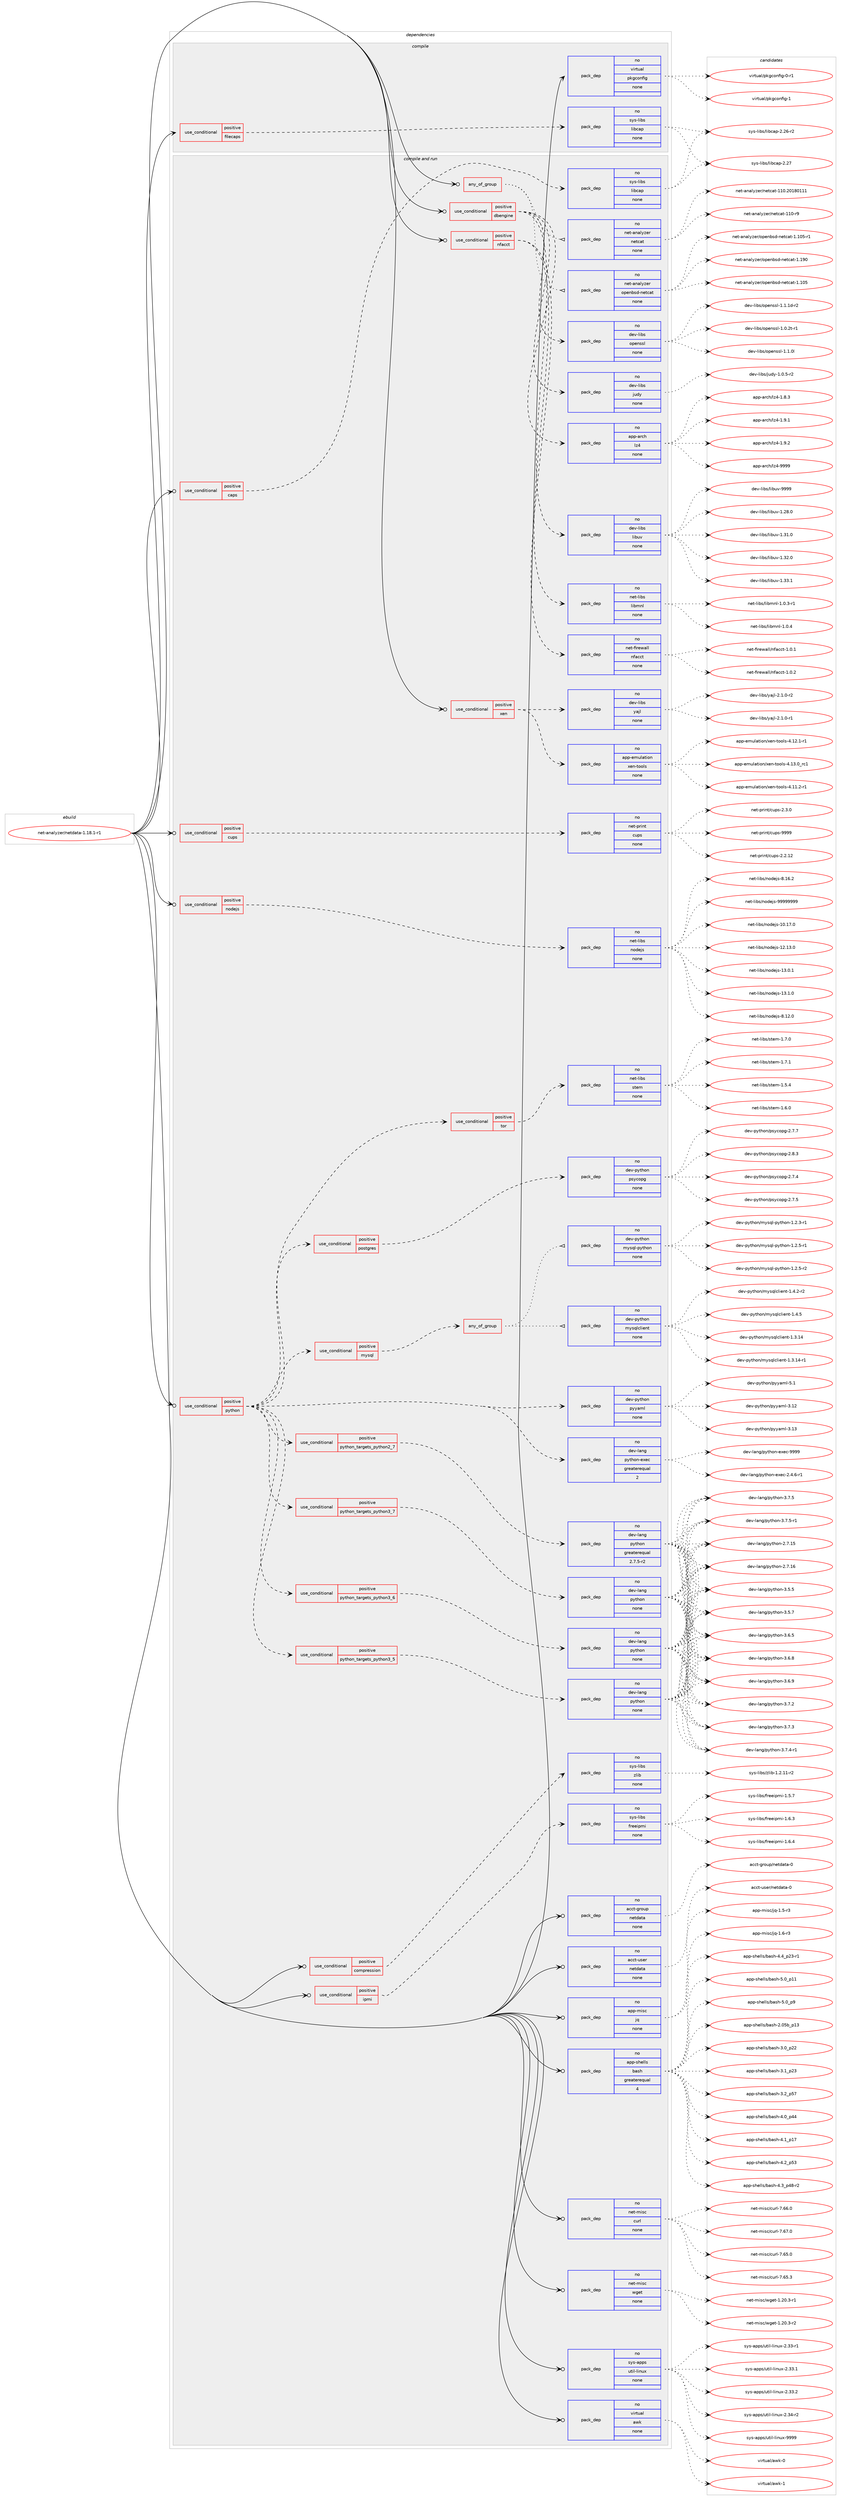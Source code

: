 digraph prolog {

# *************
# Graph options
# *************

newrank=true;
concentrate=true;
compound=true;
graph [rankdir=LR,fontname=Helvetica,fontsize=10,ranksep=1.5];#, ranksep=2.5, nodesep=0.2];
edge  [arrowhead=vee];
node  [fontname=Helvetica,fontsize=10];

# **********
# The ebuild
# **********

subgraph cluster_leftcol {
color=gray;
rank=same;
label=<<i>ebuild</i>>;
id [label="net-analyzer/netdata-1.18.1-r1", color=red, width=4, href="../net-analyzer/netdata-1.18.1-r1.svg"];
}

# ****************
# The dependencies
# ****************

subgraph cluster_midcol {
color=gray;
label=<<i>dependencies</i>>;
subgraph cluster_compile {
fillcolor="#eeeeee";
style=filled;
label=<<i>compile</i>>;
subgraph cond198210 {
dependency814635 [label=<<TABLE BORDER="0" CELLBORDER="1" CELLSPACING="0" CELLPADDING="4"><TR><TD ROWSPAN="3" CELLPADDING="10">use_conditional</TD></TR><TR><TD>positive</TD></TR><TR><TD>filecaps</TD></TR></TABLE>>, shape=none, color=red];
subgraph pack602205 {
dependency814636 [label=<<TABLE BORDER="0" CELLBORDER="1" CELLSPACING="0" CELLPADDING="4" WIDTH="220"><TR><TD ROWSPAN="6" CELLPADDING="30">pack_dep</TD></TR><TR><TD WIDTH="110">no</TD></TR><TR><TD>sys-libs</TD></TR><TR><TD>libcap</TD></TR><TR><TD>none</TD></TR><TR><TD></TD></TR></TABLE>>, shape=none, color=blue];
}
dependency814635:e -> dependency814636:w [weight=20,style="dashed",arrowhead="vee"];
}
id:e -> dependency814635:w [weight=20,style="solid",arrowhead="vee"];
subgraph pack602206 {
dependency814637 [label=<<TABLE BORDER="0" CELLBORDER="1" CELLSPACING="0" CELLPADDING="4" WIDTH="220"><TR><TD ROWSPAN="6" CELLPADDING="30">pack_dep</TD></TR><TR><TD WIDTH="110">no</TD></TR><TR><TD>virtual</TD></TR><TR><TD>pkgconfig</TD></TR><TR><TD>none</TD></TR><TR><TD></TD></TR></TABLE>>, shape=none, color=blue];
}
id:e -> dependency814637:w [weight=20,style="solid",arrowhead="vee"];
}
subgraph cluster_compileandrun {
fillcolor="#eeeeee";
style=filled;
label=<<i>compile and run</i>>;
subgraph any13770 {
dependency814638 [label=<<TABLE BORDER="0" CELLBORDER="1" CELLSPACING="0" CELLPADDING="4"><TR><TD CELLPADDING="10">any_of_group</TD></TR></TABLE>>, shape=none, color=red];subgraph pack602207 {
dependency814639 [label=<<TABLE BORDER="0" CELLBORDER="1" CELLSPACING="0" CELLPADDING="4" WIDTH="220"><TR><TD ROWSPAN="6" CELLPADDING="30">pack_dep</TD></TR><TR><TD WIDTH="110">no</TD></TR><TR><TD>net-analyzer</TD></TR><TR><TD>openbsd-netcat</TD></TR><TR><TD>none</TD></TR><TR><TD></TD></TR></TABLE>>, shape=none, color=blue];
}
dependency814638:e -> dependency814639:w [weight=20,style="dotted",arrowhead="oinv"];
subgraph pack602208 {
dependency814640 [label=<<TABLE BORDER="0" CELLBORDER="1" CELLSPACING="0" CELLPADDING="4" WIDTH="220"><TR><TD ROWSPAN="6" CELLPADDING="30">pack_dep</TD></TR><TR><TD WIDTH="110">no</TD></TR><TR><TD>net-analyzer</TD></TR><TR><TD>netcat</TD></TR><TR><TD>none</TD></TR><TR><TD></TD></TR></TABLE>>, shape=none, color=blue];
}
dependency814638:e -> dependency814640:w [weight=20,style="dotted",arrowhead="oinv"];
}
id:e -> dependency814638:w [weight=20,style="solid",arrowhead="odotvee"];
subgraph cond198211 {
dependency814641 [label=<<TABLE BORDER="0" CELLBORDER="1" CELLSPACING="0" CELLPADDING="4"><TR><TD ROWSPAN="3" CELLPADDING="10">use_conditional</TD></TR><TR><TD>positive</TD></TR><TR><TD>caps</TD></TR></TABLE>>, shape=none, color=red];
subgraph pack602209 {
dependency814642 [label=<<TABLE BORDER="0" CELLBORDER="1" CELLSPACING="0" CELLPADDING="4" WIDTH="220"><TR><TD ROWSPAN="6" CELLPADDING="30">pack_dep</TD></TR><TR><TD WIDTH="110">no</TD></TR><TR><TD>sys-libs</TD></TR><TR><TD>libcap</TD></TR><TR><TD>none</TD></TR><TR><TD></TD></TR></TABLE>>, shape=none, color=blue];
}
dependency814641:e -> dependency814642:w [weight=20,style="dashed",arrowhead="vee"];
}
id:e -> dependency814641:w [weight=20,style="solid",arrowhead="odotvee"];
subgraph cond198212 {
dependency814643 [label=<<TABLE BORDER="0" CELLBORDER="1" CELLSPACING="0" CELLPADDING="4"><TR><TD ROWSPAN="3" CELLPADDING="10">use_conditional</TD></TR><TR><TD>positive</TD></TR><TR><TD>compression</TD></TR></TABLE>>, shape=none, color=red];
subgraph pack602210 {
dependency814644 [label=<<TABLE BORDER="0" CELLBORDER="1" CELLSPACING="0" CELLPADDING="4" WIDTH="220"><TR><TD ROWSPAN="6" CELLPADDING="30">pack_dep</TD></TR><TR><TD WIDTH="110">no</TD></TR><TR><TD>sys-libs</TD></TR><TR><TD>zlib</TD></TR><TR><TD>none</TD></TR><TR><TD></TD></TR></TABLE>>, shape=none, color=blue];
}
dependency814643:e -> dependency814644:w [weight=20,style="dashed",arrowhead="vee"];
}
id:e -> dependency814643:w [weight=20,style="solid",arrowhead="odotvee"];
subgraph cond198213 {
dependency814645 [label=<<TABLE BORDER="0" CELLBORDER="1" CELLSPACING="0" CELLPADDING="4"><TR><TD ROWSPAN="3" CELLPADDING="10">use_conditional</TD></TR><TR><TD>positive</TD></TR><TR><TD>cups</TD></TR></TABLE>>, shape=none, color=red];
subgraph pack602211 {
dependency814646 [label=<<TABLE BORDER="0" CELLBORDER="1" CELLSPACING="0" CELLPADDING="4" WIDTH="220"><TR><TD ROWSPAN="6" CELLPADDING="30">pack_dep</TD></TR><TR><TD WIDTH="110">no</TD></TR><TR><TD>net-print</TD></TR><TR><TD>cups</TD></TR><TR><TD>none</TD></TR><TR><TD></TD></TR></TABLE>>, shape=none, color=blue];
}
dependency814645:e -> dependency814646:w [weight=20,style="dashed",arrowhead="vee"];
}
id:e -> dependency814645:w [weight=20,style="solid",arrowhead="odotvee"];
subgraph cond198214 {
dependency814647 [label=<<TABLE BORDER="0" CELLBORDER="1" CELLSPACING="0" CELLPADDING="4"><TR><TD ROWSPAN="3" CELLPADDING="10">use_conditional</TD></TR><TR><TD>positive</TD></TR><TR><TD>dbengine</TD></TR></TABLE>>, shape=none, color=red];
subgraph pack602212 {
dependency814648 [label=<<TABLE BORDER="0" CELLBORDER="1" CELLSPACING="0" CELLPADDING="4" WIDTH="220"><TR><TD ROWSPAN="6" CELLPADDING="30">pack_dep</TD></TR><TR><TD WIDTH="110">no</TD></TR><TR><TD>dev-libs</TD></TR><TR><TD>libuv</TD></TR><TR><TD>none</TD></TR><TR><TD></TD></TR></TABLE>>, shape=none, color=blue];
}
dependency814647:e -> dependency814648:w [weight=20,style="dashed",arrowhead="vee"];
subgraph pack602213 {
dependency814649 [label=<<TABLE BORDER="0" CELLBORDER="1" CELLSPACING="0" CELLPADDING="4" WIDTH="220"><TR><TD ROWSPAN="6" CELLPADDING="30">pack_dep</TD></TR><TR><TD WIDTH="110">no</TD></TR><TR><TD>app-arch</TD></TR><TR><TD>lz4</TD></TR><TR><TD>none</TD></TR><TR><TD></TD></TR></TABLE>>, shape=none, color=blue];
}
dependency814647:e -> dependency814649:w [weight=20,style="dashed",arrowhead="vee"];
subgraph pack602214 {
dependency814650 [label=<<TABLE BORDER="0" CELLBORDER="1" CELLSPACING="0" CELLPADDING="4" WIDTH="220"><TR><TD ROWSPAN="6" CELLPADDING="30">pack_dep</TD></TR><TR><TD WIDTH="110">no</TD></TR><TR><TD>dev-libs</TD></TR><TR><TD>judy</TD></TR><TR><TD>none</TD></TR><TR><TD></TD></TR></TABLE>>, shape=none, color=blue];
}
dependency814647:e -> dependency814650:w [weight=20,style="dashed",arrowhead="vee"];
subgraph pack602215 {
dependency814651 [label=<<TABLE BORDER="0" CELLBORDER="1" CELLSPACING="0" CELLPADDING="4" WIDTH="220"><TR><TD ROWSPAN="6" CELLPADDING="30">pack_dep</TD></TR><TR><TD WIDTH="110">no</TD></TR><TR><TD>dev-libs</TD></TR><TR><TD>openssl</TD></TR><TR><TD>none</TD></TR><TR><TD></TD></TR></TABLE>>, shape=none, color=blue];
}
dependency814647:e -> dependency814651:w [weight=20,style="dashed",arrowhead="vee"];
}
id:e -> dependency814647:w [weight=20,style="solid",arrowhead="odotvee"];
subgraph cond198215 {
dependency814652 [label=<<TABLE BORDER="0" CELLBORDER="1" CELLSPACING="0" CELLPADDING="4"><TR><TD ROWSPAN="3" CELLPADDING="10">use_conditional</TD></TR><TR><TD>positive</TD></TR><TR><TD>ipmi</TD></TR></TABLE>>, shape=none, color=red];
subgraph pack602216 {
dependency814653 [label=<<TABLE BORDER="0" CELLBORDER="1" CELLSPACING="0" CELLPADDING="4" WIDTH="220"><TR><TD ROWSPAN="6" CELLPADDING="30">pack_dep</TD></TR><TR><TD WIDTH="110">no</TD></TR><TR><TD>sys-libs</TD></TR><TR><TD>freeipmi</TD></TR><TR><TD>none</TD></TR><TR><TD></TD></TR></TABLE>>, shape=none, color=blue];
}
dependency814652:e -> dependency814653:w [weight=20,style="dashed",arrowhead="vee"];
}
id:e -> dependency814652:w [weight=20,style="solid",arrowhead="odotvee"];
subgraph cond198216 {
dependency814654 [label=<<TABLE BORDER="0" CELLBORDER="1" CELLSPACING="0" CELLPADDING="4"><TR><TD ROWSPAN="3" CELLPADDING="10">use_conditional</TD></TR><TR><TD>positive</TD></TR><TR><TD>nfacct</TD></TR></TABLE>>, shape=none, color=red];
subgraph pack602217 {
dependency814655 [label=<<TABLE BORDER="0" CELLBORDER="1" CELLSPACING="0" CELLPADDING="4" WIDTH="220"><TR><TD ROWSPAN="6" CELLPADDING="30">pack_dep</TD></TR><TR><TD WIDTH="110">no</TD></TR><TR><TD>net-firewall</TD></TR><TR><TD>nfacct</TD></TR><TR><TD>none</TD></TR><TR><TD></TD></TR></TABLE>>, shape=none, color=blue];
}
dependency814654:e -> dependency814655:w [weight=20,style="dashed",arrowhead="vee"];
subgraph pack602218 {
dependency814656 [label=<<TABLE BORDER="0" CELLBORDER="1" CELLSPACING="0" CELLPADDING="4" WIDTH="220"><TR><TD ROWSPAN="6" CELLPADDING="30">pack_dep</TD></TR><TR><TD WIDTH="110">no</TD></TR><TR><TD>net-libs</TD></TR><TR><TD>libmnl</TD></TR><TR><TD>none</TD></TR><TR><TD></TD></TR></TABLE>>, shape=none, color=blue];
}
dependency814654:e -> dependency814656:w [weight=20,style="dashed",arrowhead="vee"];
}
id:e -> dependency814654:w [weight=20,style="solid",arrowhead="odotvee"];
subgraph cond198217 {
dependency814657 [label=<<TABLE BORDER="0" CELLBORDER="1" CELLSPACING="0" CELLPADDING="4"><TR><TD ROWSPAN="3" CELLPADDING="10">use_conditional</TD></TR><TR><TD>positive</TD></TR><TR><TD>nodejs</TD></TR></TABLE>>, shape=none, color=red];
subgraph pack602219 {
dependency814658 [label=<<TABLE BORDER="0" CELLBORDER="1" CELLSPACING="0" CELLPADDING="4" WIDTH="220"><TR><TD ROWSPAN="6" CELLPADDING="30">pack_dep</TD></TR><TR><TD WIDTH="110">no</TD></TR><TR><TD>net-libs</TD></TR><TR><TD>nodejs</TD></TR><TR><TD>none</TD></TR><TR><TD></TD></TR></TABLE>>, shape=none, color=blue];
}
dependency814657:e -> dependency814658:w [weight=20,style="dashed",arrowhead="vee"];
}
id:e -> dependency814657:w [weight=20,style="solid",arrowhead="odotvee"];
subgraph cond198218 {
dependency814659 [label=<<TABLE BORDER="0" CELLBORDER="1" CELLSPACING="0" CELLPADDING="4"><TR><TD ROWSPAN="3" CELLPADDING="10">use_conditional</TD></TR><TR><TD>positive</TD></TR><TR><TD>python</TD></TR></TABLE>>, shape=none, color=red];
subgraph cond198219 {
dependency814660 [label=<<TABLE BORDER="0" CELLBORDER="1" CELLSPACING="0" CELLPADDING="4"><TR><TD ROWSPAN="3" CELLPADDING="10">use_conditional</TD></TR><TR><TD>positive</TD></TR><TR><TD>python_targets_python2_7</TD></TR></TABLE>>, shape=none, color=red];
subgraph pack602220 {
dependency814661 [label=<<TABLE BORDER="0" CELLBORDER="1" CELLSPACING="0" CELLPADDING="4" WIDTH="220"><TR><TD ROWSPAN="6" CELLPADDING="30">pack_dep</TD></TR><TR><TD WIDTH="110">no</TD></TR><TR><TD>dev-lang</TD></TR><TR><TD>python</TD></TR><TR><TD>greaterequal</TD></TR><TR><TD>2.7.5-r2</TD></TR></TABLE>>, shape=none, color=blue];
}
dependency814660:e -> dependency814661:w [weight=20,style="dashed",arrowhead="vee"];
}
dependency814659:e -> dependency814660:w [weight=20,style="dashed",arrowhead="vee"];
subgraph cond198220 {
dependency814662 [label=<<TABLE BORDER="0" CELLBORDER="1" CELLSPACING="0" CELLPADDING="4"><TR><TD ROWSPAN="3" CELLPADDING="10">use_conditional</TD></TR><TR><TD>positive</TD></TR><TR><TD>python_targets_python3_5</TD></TR></TABLE>>, shape=none, color=red];
subgraph pack602221 {
dependency814663 [label=<<TABLE BORDER="0" CELLBORDER="1" CELLSPACING="0" CELLPADDING="4" WIDTH="220"><TR><TD ROWSPAN="6" CELLPADDING="30">pack_dep</TD></TR><TR><TD WIDTH="110">no</TD></TR><TR><TD>dev-lang</TD></TR><TR><TD>python</TD></TR><TR><TD>none</TD></TR><TR><TD></TD></TR></TABLE>>, shape=none, color=blue];
}
dependency814662:e -> dependency814663:w [weight=20,style="dashed",arrowhead="vee"];
}
dependency814659:e -> dependency814662:w [weight=20,style="dashed",arrowhead="vee"];
subgraph cond198221 {
dependency814664 [label=<<TABLE BORDER="0" CELLBORDER="1" CELLSPACING="0" CELLPADDING="4"><TR><TD ROWSPAN="3" CELLPADDING="10">use_conditional</TD></TR><TR><TD>positive</TD></TR><TR><TD>python_targets_python3_6</TD></TR></TABLE>>, shape=none, color=red];
subgraph pack602222 {
dependency814665 [label=<<TABLE BORDER="0" CELLBORDER="1" CELLSPACING="0" CELLPADDING="4" WIDTH="220"><TR><TD ROWSPAN="6" CELLPADDING="30">pack_dep</TD></TR><TR><TD WIDTH="110">no</TD></TR><TR><TD>dev-lang</TD></TR><TR><TD>python</TD></TR><TR><TD>none</TD></TR><TR><TD></TD></TR></TABLE>>, shape=none, color=blue];
}
dependency814664:e -> dependency814665:w [weight=20,style="dashed",arrowhead="vee"];
}
dependency814659:e -> dependency814664:w [weight=20,style="dashed",arrowhead="vee"];
subgraph cond198222 {
dependency814666 [label=<<TABLE BORDER="0" CELLBORDER="1" CELLSPACING="0" CELLPADDING="4"><TR><TD ROWSPAN="3" CELLPADDING="10">use_conditional</TD></TR><TR><TD>positive</TD></TR><TR><TD>python_targets_python3_7</TD></TR></TABLE>>, shape=none, color=red];
subgraph pack602223 {
dependency814667 [label=<<TABLE BORDER="0" CELLBORDER="1" CELLSPACING="0" CELLPADDING="4" WIDTH="220"><TR><TD ROWSPAN="6" CELLPADDING="30">pack_dep</TD></TR><TR><TD WIDTH="110">no</TD></TR><TR><TD>dev-lang</TD></TR><TR><TD>python</TD></TR><TR><TD>none</TD></TR><TR><TD></TD></TR></TABLE>>, shape=none, color=blue];
}
dependency814666:e -> dependency814667:w [weight=20,style="dashed",arrowhead="vee"];
}
dependency814659:e -> dependency814666:w [weight=20,style="dashed",arrowhead="vee"];
subgraph pack602224 {
dependency814668 [label=<<TABLE BORDER="0" CELLBORDER="1" CELLSPACING="0" CELLPADDING="4" WIDTH="220"><TR><TD ROWSPAN="6" CELLPADDING="30">pack_dep</TD></TR><TR><TD WIDTH="110">no</TD></TR><TR><TD>dev-lang</TD></TR><TR><TD>python-exec</TD></TR><TR><TD>greaterequal</TD></TR><TR><TD>2</TD></TR></TABLE>>, shape=none, color=blue];
}
dependency814659:e -> dependency814668:w [weight=20,style="dashed",arrowhead="vee"];
subgraph pack602225 {
dependency814669 [label=<<TABLE BORDER="0" CELLBORDER="1" CELLSPACING="0" CELLPADDING="4" WIDTH="220"><TR><TD ROWSPAN="6" CELLPADDING="30">pack_dep</TD></TR><TR><TD WIDTH="110">no</TD></TR><TR><TD>dev-python</TD></TR><TR><TD>pyyaml</TD></TR><TR><TD>none</TD></TR><TR><TD></TD></TR></TABLE>>, shape=none, color=blue];
}
dependency814659:e -> dependency814669:w [weight=20,style="dashed",arrowhead="vee"];
subgraph cond198223 {
dependency814670 [label=<<TABLE BORDER="0" CELLBORDER="1" CELLSPACING="0" CELLPADDING="4"><TR><TD ROWSPAN="3" CELLPADDING="10">use_conditional</TD></TR><TR><TD>positive</TD></TR><TR><TD>mysql</TD></TR></TABLE>>, shape=none, color=red];
subgraph any13771 {
dependency814671 [label=<<TABLE BORDER="0" CELLBORDER="1" CELLSPACING="0" CELLPADDING="4"><TR><TD CELLPADDING="10">any_of_group</TD></TR></TABLE>>, shape=none, color=red];subgraph pack602226 {
dependency814672 [label=<<TABLE BORDER="0" CELLBORDER="1" CELLSPACING="0" CELLPADDING="4" WIDTH="220"><TR><TD ROWSPAN="6" CELLPADDING="30">pack_dep</TD></TR><TR><TD WIDTH="110">no</TD></TR><TR><TD>dev-python</TD></TR><TR><TD>mysqlclient</TD></TR><TR><TD>none</TD></TR><TR><TD></TD></TR></TABLE>>, shape=none, color=blue];
}
dependency814671:e -> dependency814672:w [weight=20,style="dotted",arrowhead="oinv"];
subgraph pack602227 {
dependency814673 [label=<<TABLE BORDER="0" CELLBORDER="1" CELLSPACING="0" CELLPADDING="4" WIDTH="220"><TR><TD ROWSPAN="6" CELLPADDING="30">pack_dep</TD></TR><TR><TD WIDTH="110">no</TD></TR><TR><TD>dev-python</TD></TR><TR><TD>mysql-python</TD></TR><TR><TD>none</TD></TR><TR><TD></TD></TR></TABLE>>, shape=none, color=blue];
}
dependency814671:e -> dependency814673:w [weight=20,style="dotted",arrowhead="oinv"];
}
dependency814670:e -> dependency814671:w [weight=20,style="dashed",arrowhead="vee"];
}
dependency814659:e -> dependency814670:w [weight=20,style="dashed",arrowhead="vee"];
subgraph cond198224 {
dependency814674 [label=<<TABLE BORDER="0" CELLBORDER="1" CELLSPACING="0" CELLPADDING="4"><TR><TD ROWSPAN="3" CELLPADDING="10">use_conditional</TD></TR><TR><TD>positive</TD></TR><TR><TD>postgres</TD></TR></TABLE>>, shape=none, color=red];
subgraph pack602228 {
dependency814675 [label=<<TABLE BORDER="0" CELLBORDER="1" CELLSPACING="0" CELLPADDING="4" WIDTH="220"><TR><TD ROWSPAN="6" CELLPADDING="30">pack_dep</TD></TR><TR><TD WIDTH="110">no</TD></TR><TR><TD>dev-python</TD></TR><TR><TD>psycopg</TD></TR><TR><TD>none</TD></TR><TR><TD></TD></TR></TABLE>>, shape=none, color=blue];
}
dependency814674:e -> dependency814675:w [weight=20,style="dashed",arrowhead="vee"];
}
dependency814659:e -> dependency814674:w [weight=20,style="dashed",arrowhead="vee"];
subgraph cond198225 {
dependency814676 [label=<<TABLE BORDER="0" CELLBORDER="1" CELLSPACING="0" CELLPADDING="4"><TR><TD ROWSPAN="3" CELLPADDING="10">use_conditional</TD></TR><TR><TD>positive</TD></TR><TR><TD>tor</TD></TR></TABLE>>, shape=none, color=red];
subgraph pack602229 {
dependency814677 [label=<<TABLE BORDER="0" CELLBORDER="1" CELLSPACING="0" CELLPADDING="4" WIDTH="220"><TR><TD ROWSPAN="6" CELLPADDING="30">pack_dep</TD></TR><TR><TD WIDTH="110">no</TD></TR><TR><TD>net-libs</TD></TR><TR><TD>stem</TD></TR><TR><TD>none</TD></TR><TR><TD></TD></TR></TABLE>>, shape=none, color=blue];
}
dependency814676:e -> dependency814677:w [weight=20,style="dashed",arrowhead="vee"];
}
dependency814659:e -> dependency814676:w [weight=20,style="dashed",arrowhead="vee"];
}
id:e -> dependency814659:w [weight=20,style="solid",arrowhead="odotvee"];
subgraph cond198226 {
dependency814678 [label=<<TABLE BORDER="0" CELLBORDER="1" CELLSPACING="0" CELLPADDING="4"><TR><TD ROWSPAN="3" CELLPADDING="10">use_conditional</TD></TR><TR><TD>positive</TD></TR><TR><TD>xen</TD></TR></TABLE>>, shape=none, color=red];
subgraph pack602230 {
dependency814679 [label=<<TABLE BORDER="0" CELLBORDER="1" CELLSPACING="0" CELLPADDING="4" WIDTH="220"><TR><TD ROWSPAN="6" CELLPADDING="30">pack_dep</TD></TR><TR><TD WIDTH="110">no</TD></TR><TR><TD>app-emulation</TD></TR><TR><TD>xen-tools</TD></TR><TR><TD>none</TD></TR><TR><TD></TD></TR></TABLE>>, shape=none, color=blue];
}
dependency814678:e -> dependency814679:w [weight=20,style="dashed",arrowhead="vee"];
subgraph pack602231 {
dependency814680 [label=<<TABLE BORDER="0" CELLBORDER="1" CELLSPACING="0" CELLPADDING="4" WIDTH="220"><TR><TD ROWSPAN="6" CELLPADDING="30">pack_dep</TD></TR><TR><TD WIDTH="110">no</TD></TR><TR><TD>dev-libs</TD></TR><TR><TD>yajl</TD></TR><TR><TD>none</TD></TR><TR><TD></TD></TR></TABLE>>, shape=none, color=blue];
}
dependency814678:e -> dependency814680:w [weight=20,style="dashed",arrowhead="vee"];
}
id:e -> dependency814678:w [weight=20,style="solid",arrowhead="odotvee"];
subgraph pack602232 {
dependency814681 [label=<<TABLE BORDER="0" CELLBORDER="1" CELLSPACING="0" CELLPADDING="4" WIDTH="220"><TR><TD ROWSPAN="6" CELLPADDING="30">pack_dep</TD></TR><TR><TD WIDTH="110">no</TD></TR><TR><TD>acct-group</TD></TR><TR><TD>netdata</TD></TR><TR><TD>none</TD></TR><TR><TD></TD></TR></TABLE>>, shape=none, color=blue];
}
id:e -> dependency814681:w [weight=20,style="solid",arrowhead="odotvee"];
subgraph pack602233 {
dependency814682 [label=<<TABLE BORDER="0" CELLBORDER="1" CELLSPACING="0" CELLPADDING="4" WIDTH="220"><TR><TD ROWSPAN="6" CELLPADDING="30">pack_dep</TD></TR><TR><TD WIDTH="110">no</TD></TR><TR><TD>acct-user</TD></TR><TR><TD>netdata</TD></TR><TR><TD>none</TD></TR><TR><TD></TD></TR></TABLE>>, shape=none, color=blue];
}
id:e -> dependency814682:w [weight=20,style="solid",arrowhead="odotvee"];
subgraph pack602234 {
dependency814683 [label=<<TABLE BORDER="0" CELLBORDER="1" CELLSPACING="0" CELLPADDING="4" WIDTH="220"><TR><TD ROWSPAN="6" CELLPADDING="30">pack_dep</TD></TR><TR><TD WIDTH="110">no</TD></TR><TR><TD>app-misc</TD></TR><TR><TD>jq</TD></TR><TR><TD>none</TD></TR><TR><TD></TD></TR></TABLE>>, shape=none, color=blue];
}
id:e -> dependency814683:w [weight=20,style="solid",arrowhead="odotvee"];
subgraph pack602235 {
dependency814684 [label=<<TABLE BORDER="0" CELLBORDER="1" CELLSPACING="0" CELLPADDING="4" WIDTH="220"><TR><TD ROWSPAN="6" CELLPADDING="30">pack_dep</TD></TR><TR><TD WIDTH="110">no</TD></TR><TR><TD>app-shells</TD></TR><TR><TD>bash</TD></TR><TR><TD>greaterequal</TD></TR><TR><TD>4</TD></TR></TABLE>>, shape=none, color=blue];
}
id:e -> dependency814684:w [weight=20,style="solid",arrowhead="odotvee"];
subgraph pack602236 {
dependency814685 [label=<<TABLE BORDER="0" CELLBORDER="1" CELLSPACING="0" CELLPADDING="4" WIDTH="220"><TR><TD ROWSPAN="6" CELLPADDING="30">pack_dep</TD></TR><TR><TD WIDTH="110">no</TD></TR><TR><TD>net-misc</TD></TR><TR><TD>curl</TD></TR><TR><TD>none</TD></TR><TR><TD></TD></TR></TABLE>>, shape=none, color=blue];
}
id:e -> dependency814685:w [weight=20,style="solid",arrowhead="odotvee"];
subgraph pack602237 {
dependency814686 [label=<<TABLE BORDER="0" CELLBORDER="1" CELLSPACING="0" CELLPADDING="4" WIDTH="220"><TR><TD ROWSPAN="6" CELLPADDING="30">pack_dep</TD></TR><TR><TD WIDTH="110">no</TD></TR><TR><TD>net-misc</TD></TR><TR><TD>wget</TD></TR><TR><TD>none</TD></TR><TR><TD></TD></TR></TABLE>>, shape=none, color=blue];
}
id:e -> dependency814686:w [weight=20,style="solid",arrowhead="odotvee"];
subgraph pack602238 {
dependency814687 [label=<<TABLE BORDER="0" CELLBORDER="1" CELLSPACING="0" CELLPADDING="4" WIDTH="220"><TR><TD ROWSPAN="6" CELLPADDING="30">pack_dep</TD></TR><TR><TD WIDTH="110">no</TD></TR><TR><TD>sys-apps</TD></TR><TR><TD>util-linux</TD></TR><TR><TD>none</TD></TR><TR><TD></TD></TR></TABLE>>, shape=none, color=blue];
}
id:e -> dependency814687:w [weight=20,style="solid",arrowhead="odotvee"];
subgraph pack602239 {
dependency814688 [label=<<TABLE BORDER="0" CELLBORDER="1" CELLSPACING="0" CELLPADDING="4" WIDTH="220"><TR><TD ROWSPAN="6" CELLPADDING="30">pack_dep</TD></TR><TR><TD WIDTH="110">no</TD></TR><TR><TD>virtual</TD></TR><TR><TD>awk</TD></TR><TR><TD>none</TD></TR><TR><TD></TD></TR></TABLE>>, shape=none, color=blue];
}
id:e -> dependency814688:w [weight=20,style="solid",arrowhead="odotvee"];
}
subgraph cluster_run {
fillcolor="#eeeeee";
style=filled;
label=<<i>run</i>>;
}
}

# **************
# The candidates
# **************

subgraph cluster_choices {
rank=same;
color=gray;
label=<<i>candidates</i>>;

subgraph choice602205 {
color=black;
nodesep=1;
choice11512111545108105981154710810598999711245504650544511450 [label="sys-libs/libcap-2.26-r2", color=red, width=4,href="../sys-libs/libcap-2.26-r2.svg"];
choice1151211154510810598115471081059899971124550465055 [label="sys-libs/libcap-2.27", color=red, width=4,href="../sys-libs/libcap-2.27.svg"];
dependency814636:e -> choice11512111545108105981154710810598999711245504650544511450:w [style=dotted,weight="100"];
dependency814636:e -> choice1151211154510810598115471081059899971124550465055:w [style=dotted,weight="100"];
}
subgraph choice602206 {
color=black;
nodesep=1;
choice11810511411611797108471121071039911111010210510345484511449 [label="virtual/pkgconfig-0-r1", color=red, width=4,href="../virtual/pkgconfig-0-r1.svg"];
choice1181051141161179710847112107103991111101021051034549 [label="virtual/pkgconfig-1", color=red, width=4,href="../virtual/pkgconfig-1.svg"];
dependency814637:e -> choice11810511411611797108471121071039911111010210510345484511449:w [style=dotted,weight="100"];
dependency814637:e -> choice1181051141161179710847112107103991111101021051034549:w [style=dotted,weight="100"];
}
subgraph choice602207 {
color=black;
nodesep=1;
choice1101011164597110971081211221011144711111210111098115100451101011169997116454946494853 [label="net-analyzer/openbsd-netcat-1.105", color=red, width=4,href="../net-analyzer/openbsd-netcat-1.105.svg"];
choice11010111645971109710812112210111447111112101110981151004511010111699971164549464948534511449 [label="net-analyzer/openbsd-netcat-1.105-r1", color=red, width=4,href="../net-analyzer/openbsd-netcat-1.105-r1.svg"];
choice1101011164597110971081211221011144711111210111098115100451101011169997116454946495748 [label="net-analyzer/openbsd-netcat-1.190", color=red, width=4,href="../net-analyzer/openbsd-netcat-1.190.svg"];
dependency814639:e -> choice1101011164597110971081211221011144711111210111098115100451101011169997116454946494853:w [style=dotted,weight="100"];
dependency814639:e -> choice11010111645971109710812112210111447111112101110981151004511010111699971164549464948534511449:w [style=dotted,weight="100"];
dependency814639:e -> choice1101011164597110971081211221011144711111210111098115100451101011169997116454946495748:w [style=dotted,weight="100"];
}
subgraph choice602208 {
color=black;
nodesep=1;
choice110101116459711097108121122101114471101011169997116454949484511457 [label="net-analyzer/netcat-110-r9", color=red, width=4,href="../net-analyzer/netcat-110-r9.svg"];
choice11010111645971109710812112210111447110101116999711645494948465048495648494949 [label="net-analyzer/netcat-110.20180111", color=red, width=4,href="../net-analyzer/netcat-110.20180111.svg"];
dependency814640:e -> choice110101116459711097108121122101114471101011169997116454949484511457:w [style=dotted,weight="100"];
dependency814640:e -> choice11010111645971109710812112210111447110101116999711645494948465048495648494949:w [style=dotted,weight="100"];
}
subgraph choice602209 {
color=black;
nodesep=1;
choice11512111545108105981154710810598999711245504650544511450 [label="sys-libs/libcap-2.26-r2", color=red, width=4,href="../sys-libs/libcap-2.26-r2.svg"];
choice1151211154510810598115471081059899971124550465055 [label="sys-libs/libcap-2.27", color=red, width=4,href="../sys-libs/libcap-2.27.svg"];
dependency814642:e -> choice11512111545108105981154710810598999711245504650544511450:w [style=dotted,weight="100"];
dependency814642:e -> choice1151211154510810598115471081059899971124550465055:w [style=dotted,weight="100"];
}
subgraph choice602210 {
color=black;
nodesep=1;
choice11512111545108105981154712210810598454946504649494511450 [label="sys-libs/zlib-1.2.11-r2", color=red, width=4,href="../sys-libs/zlib-1.2.11-r2.svg"];
dependency814644:e -> choice11512111545108105981154712210810598454946504649494511450:w [style=dotted,weight="100"];
}
subgraph choice602211 {
color=black;
nodesep=1;
choice11010111645112114105110116479911711211545504650464950 [label="net-print/cups-2.2.12", color=red, width=4,href="../net-print/cups-2.2.12.svg"];
choice110101116451121141051101164799117112115455046514648 [label="net-print/cups-2.3.0", color=red, width=4,href="../net-print/cups-2.3.0.svg"];
choice1101011164511211410511011647991171121154557575757 [label="net-print/cups-9999", color=red, width=4,href="../net-print/cups-9999.svg"];
dependency814646:e -> choice11010111645112114105110116479911711211545504650464950:w [style=dotted,weight="100"];
dependency814646:e -> choice110101116451121141051101164799117112115455046514648:w [style=dotted,weight="100"];
dependency814646:e -> choice1101011164511211410511011647991171121154557575757:w [style=dotted,weight="100"];
}
subgraph choice602212 {
color=black;
nodesep=1;
choice1001011184510810598115471081059811711845494650564648 [label="dev-libs/libuv-1.28.0", color=red, width=4,href="../dev-libs/libuv-1.28.0.svg"];
choice1001011184510810598115471081059811711845494651494648 [label="dev-libs/libuv-1.31.0", color=red, width=4,href="../dev-libs/libuv-1.31.0.svg"];
choice1001011184510810598115471081059811711845494651504648 [label="dev-libs/libuv-1.32.0", color=red, width=4,href="../dev-libs/libuv-1.32.0.svg"];
choice1001011184510810598115471081059811711845494651514649 [label="dev-libs/libuv-1.33.1", color=red, width=4,href="../dev-libs/libuv-1.33.1.svg"];
choice100101118451081059811547108105981171184557575757 [label="dev-libs/libuv-9999", color=red, width=4,href="../dev-libs/libuv-9999.svg"];
dependency814648:e -> choice1001011184510810598115471081059811711845494650564648:w [style=dotted,weight="100"];
dependency814648:e -> choice1001011184510810598115471081059811711845494651494648:w [style=dotted,weight="100"];
dependency814648:e -> choice1001011184510810598115471081059811711845494651504648:w [style=dotted,weight="100"];
dependency814648:e -> choice1001011184510810598115471081059811711845494651514649:w [style=dotted,weight="100"];
dependency814648:e -> choice100101118451081059811547108105981171184557575757:w [style=dotted,weight="100"];
}
subgraph choice602213 {
color=black;
nodesep=1;
choice971121124597114991044710812252454946564651 [label="app-arch/lz4-1.8.3", color=red, width=4,href="../app-arch/lz4-1.8.3.svg"];
choice971121124597114991044710812252454946574649 [label="app-arch/lz4-1.9.1", color=red, width=4,href="../app-arch/lz4-1.9.1.svg"];
choice971121124597114991044710812252454946574650 [label="app-arch/lz4-1.9.2", color=red, width=4,href="../app-arch/lz4-1.9.2.svg"];
choice9711211245971149910447108122524557575757 [label="app-arch/lz4-9999", color=red, width=4,href="../app-arch/lz4-9999.svg"];
dependency814649:e -> choice971121124597114991044710812252454946564651:w [style=dotted,weight="100"];
dependency814649:e -> choice971121124597114991044710812252454946574649:w [style=dotted,weight="100"];
dependency814649:e -> choice971121124597114991044710812252454946574650:w [style=dotted,weight="100"];
dependency814649:e -> choice9711211245971149910447108122524557575757:w [style=dotted,weight="100"];
}
subgraph choice602214 {
color=black;
nodesep=1;
choice1001011184510810598115471061171001214549464846534511450 [label="dev-libs/judy-1.0.5-r2", color=red, width=4,href="../dev-libs/judy-1.0.5-r2.svg"];
dependency814650:e -> choice1001011184510810598115471061171001214549464846534511450:w [style=dotted,weight="100"];
}
subgraph choice602215 {
color=black;
nodesep=1;
choice1001011184510810598115471111121011101151151084549464846501164511449 [label="dev-libs/openssl-1.0.2t-r1", color=red, width=4,href="../dev-libs/openssl-1.0.2t-r1.svg"];
choice100101118451081059811547111112101110115115108454946494648108 [label="dev-libs/openssl-1.1.0l", color=red, width=4,href="../dev-libs/openssl-1.1.0l.svg"];
choice1001011184510810598115471111121011101151151084549464946491004511450 [label="dev-libs/openssl-1.1.1d-r2", color=red, width=4,href="../dev-libs/openssl-1.1.1d-r2.svg"];
dependency814651:e -> choice1001011184510810598115471111121011101151151084549464846501164511449:w [style=dotted,weight="100"];
dependency814651:e -> choice100101118451081059811547111112101110115115108454946494648108:w [style=dotted,weight="100"];
dependency814651:e -> choice1001011184510810598115471111121011101151151084549464946491004511450:w [style=dotted,weight="100"];
}
subgraph choice602216 {
color=black;
nodesep=1;
choice115121115451081059811547102114101101105112109105454946534655 [label="sys-libs/freeipmi-1.5.7", color=red, width=4,href="../sys-libs/freeipmi-1.5.7.svg"];
choice115121115451081059811547102114101101105112109105454946544651 [label="sys-libs/freeipmi-1.6.3", color=red, width=4,href="../sys-libs/freeipmi-1.6.3.svg"];
choice115121115451081059811547102114101101105112109105454946544652 [label="sys-libs/freeipmi-1.6.4", color=red, width=4,href="../sys-libs/freeipmi-1.6.4.svg"];
dependency814653:e -> choice115121115451081059811547102114101101105112109105454946534655:w [style=dotted,weight="100"];
dependency814653:e -> choice115121115451081059811547102114101101105112109105454946544651:w [style=dotted,weight="100"];
dependency814653:e -> choice115121115451081059811547102114101101105112109105454946544652:w [style=dotted,weight="100"];
}
subgraph choice602217 {
color=black;
nodesep=1;
choice110101116451021051141011199710810847110102979999116454946484649 [label="net-firewall/nfacct-1.0.1", color=red, width=4,href="../net-firewall/nfacct-1.0.1.svg"];
choice110101116451021051141011199710810847110102979999116454946484650 [label="net-firewall/nfacct-1.0.2", color=red, width=4,href="../net-firewall/nfacct-1.0.2.svg"];
dependency814655:e -> choice110101116451021051141011199710810847110102979999116454946484649:w [style=dotted,weight="100"];
dependency814655:e -> choice110101116451021051141011199710810847110102979999116454946484650:w [style=dotted,weight="100"];
}
subgraph choice602218 {
color=black;
nodesep=1;
choice110101116451081059811547108105981091101084549464846514511449 [label="net-libs/libmnl-1.0.3-r1", color=red, width=4,href="../net-libs/libmnl-1.0.3-r1.svg"];
choice11010111645108105981154710810598109110108454946484652 [label="net-libs/libmnl-1.0.4", color=red, width=4,href="../net-libs/libmnl-1.0.4.svg"];
dependency814656:e -> choice110101116451081059811547108105981091101084549464846514511449:w [style=dotted,weight="100"];
dependency814656:e -> choice11010111645108105981154710810598109110108454946484652:w [style=dotted,weight="100"];
}
subgraph choice602219 {
color=black;
nodesep=1;
choice1101011164510810598115471101111001011061154549484649554648 [label="net-libs/nodejs-10.17.0", color=red, width=4,href="../net-libs/nodejs-10.17.0.svg"];
choice1101011164510810598115471101111001011061154549504649514648 [label="net-libs/nodejs-12.13.0", color=red, width=4,href="../net-libs/nodejs-12.13.0.svg"];
choice11010111645108105981154711011110010110611545495146484649 [label="net-libs/nodejs-13.0.1", color=red, width=4,href="../net-libs/nodejs-13.0.1.svg"];
choice11010111645108105981154711011110010110611545495146494648 [label="net-libs/nodejs-13.1.0", color=red, width=4,href="../net-libs/nodejs-13.1.0.svg"];
choice11010111645108105981154711011110010110611545564649504648 [label="net-libs/nodejs-8.12.0", color=red, width=4,href="../net-libs/nodejs-8.12.0.svg"];
choice11010111645108105981154711011110010110611545564649544650 [label="net-libs/nodejs-8.16.2", color=red, width=4,href="../net-libs/nodejs-8.16.2.svg"];
choice110101116451081059811547110111100101106115455757575757575757 [label="net-libs/nodejs-99999999", color=red, width=4,href="../net-libs/nodejs-99999999.svg"];
dependency814658:e -> choice1101011164510810598115471101111001011061154549484649554648:w [style=dotted,weight="100"];
dependency814658:e -> choice1101011164510810598115471101111001011061154549504649514648:w [style=dotted,weight="100"];
dependency814658:e -> choice11010111645108105981154711011110010110611545495146484649:w [style=dotted,weight="100"];
dependency814658:e -> choice11010111645108105981154711011110010110611545495146494648:w [style=dotted,weight="100"];
dependency814658:e -> choice11010111645108105981154711011110010110611545564649504648:w [style=dotted,weight="100"];
dependency814658:e -> choice11010111645108105981154711011110010110611545564649544650:w [style=dotted,weight="100"];
dependency814658:e -> choice110101116451081059811547110111100101106115455757575757575757:w [style=dotted,weight="100"];
}
subgraph choice602220 {
color=black;
nodesep=1;
choice10010111845108971101034711212111610411111045504655464953 [label="dev-lang/python-2.7.15", color=red, width=4,href="../dev-lang/python-2.7.15.svg"];
choice10010111845108971101034711212111610411111045504655464954 [label="dev-lang/python-2.7.16", color=red, width=4,href="../dev-lang/python-2.7.16.svg"];
choice100101118451089711010347112121116104111110455146534653 [label="dev-lang/python-3.5.5", color=red, width=4,href="../dev-lang/python-3.5.5.svg"];
choice100101118451089711010347112121116104111110455146534655 [label="dev-lang/python-3.5.7", color=red, width=4,href="../dev-lang/python-3.5.7.svg"];
choice100101118451089711010347112121116104111110455146544653 [label="dev-lang/python-3.6.5", color=red, width=4,href="../dev-lang/python-3.6.5.svg"];
choice100101118451089711010347112121116104111110455146544656 [label="dev-lang/python-3.6.8", color=red, width=4,href="../dev-lang/python-3.6.8.svg"];
choice100101118451089711010347112121116104111110455146544657 [label="dev-lang/python-3.6.9", color=red, width=4,href="../dev-lang/python-3.6.9.svg"];
choice100101118451089711010347112121116104111110455146554650 [label="dev-lang/python-3.7.2", color=red, width=4,href="../dev-lang/python-3.7.2.svg"];
choice100101118451089711010347112121116104111110455146554651 [label="dev-lang/python-3.7.3", color=red, width=4,href="../dev-lang/python-3.7.3.svg"];
choice1001011184510897110103471121211161041111104551465546524511449 [label="dev-lang/python-3.7.4-r1", color=red, width=4,href="../dev-lang/python-3.7.4-r1.svg"];
choice100101118451089711010347112121116104111110455146554653 [label="dev-lang/python-3.7.5", color=red, width=4,href="../dev-lang/python-3.7.5.svg"];
choice1001011184510897110103471121211161041111104551465546534511449 [label="dev-lang/python-3.7.5-r1", color=red, width=4,href="../dev-lang/python-3.7.5-r1.svg"];
dependency814661:e -> choice10010111845108971101034711212111610411111045504655464953:w [style=dotted,weight="100"];
dependency814661:e -> choice10010111845108971101034711212111610411111045504655464954:w [style=dotted,weight="100"];
dependency814661:e -> choice100101118451089711010347112121116104111110455146534653:w [style=dotted,weight="100"];
dependency814661:e -> choice100101118451089711010347112121116104111110455146534655:w [style=dotted,weight="100"];
dependency814661:e -> choice100101118451089711010347112121116104111110455146544653:w [style=dotted,weight="100"];
dependency814661:e -> choice100101118451089711010347112121116104111110455146544656:w [style=dotted,weight="100"];
dependency814661:e -> choice100101118451089711010347112121116104111110455146544657:w [style=dotted,weight="100"];
dependency814661:e -> choice100101118451089711010347112121116104111110455146554650:w [style=dotted,weight="100"];
dependency814661:e -> choice100101118451089711010347112121116104111110455146554651:w [style=dotted,weight="100"];
dependency814661:e -> choice1001011184510897110103471121211161041111104551465546524511449:w [style=dotted,weight="100"];
dependency814661:e -> choice100101118451089711010347112121116104111110455146554653:w [style=dotted,weight="100"];
dependency814661:e -> choice1001011184510897110103471121211161041111104551465546534511449:w [style=dotted,weight="100"];
}
subgraph choice602221 {
color=black;
nodesep=1;
choice10010111845108971101034711212111610411111045504655464953 [label="dev-lang/python-2.7.15", color=red, width=4,href="../dev-lang/python-2.7.15.svg"];
choice10010111845108971101034711212111610411111045504655464954 [label="dev-lang/python-2.7.16", color=red, width=4,href="../dev-lang/python-2.7.16.svg"];
choice100101118451089711010347112121116104111110455146534653 [label="dev-lang/python-3.5.5", color=red, width=4,href="../dev-lang/python-3.5.5.svg"];
choice100101118451089711010347112121116104111110455146534655 [label="dev-lang/python-3.5.7", color=red, width=4,href="../dev-lang/python-3.5.7.svg"];
choice100101118451089711010347112121116104111110455146544653 [label="dev-lang/python-3.6.5", color=red, width=4,href="../dev-lang/python-3.6.5.svg"];
choice100101118451089711010347112121116104111110455146544656 [label="dev-lang/python-3.6.8", color=red, width=4,href="../dev-lang/python-3.6.8.svg"];
choice100101118451089711010347112121116104111110455146544657 [label="dev-lang/python-3.6.9", color=red, width=4,href="../dev-lang/python-3.6.9.svg"];
choice100101118451089711010347112121116104111110455146554650 [label="dev-lang/python-3.7.2", color=red, width=4,href="../dev-lang/python-3.7.2.svg"];
choice100101118451089711010347112121116104111110455146554651 [label="dev-lang/python-3.7.3", color=red, width=4,href="../dev-lang/python-3.7.3.svg"];
choice1001011184510897110103471121211161041111104551465546524511449 [label="dev-lang/python-3.7.4-r1", color=red, width=4,href="../dev-lang/python-3.7.4-r1.svg"];
choice100101118451089711010347112121116104111110455146554653 [label="dev-lang/python-3.7.5", color=red, width=4,href="../dev-lang/python-3.7.5.svg"];
choice1001011184510897110103471121211161041111104551465546534511449 [label="dev-lang/python-3.7.5-r1", color=red, width=4,href="../dev-lang/python-3.7.5-r1.svg"];
dependency814663:e -> choice10010111845108971101034711212111610411111045504655464953:w [style=dotted,weight="100"];
dependency814663:e -> choice10010111845108971101034711212111610411111045504655464954:w [style=dotted,weight="100"];
dependency814663:e -> choice100101118451089711010347112121116104111110455146534653:w [style=dotted,weight="100"];
dependency814663:e -> choice100101118451089711010347112121116104111110455146534655:w [style=dotted,weight="100"];
dependency814663:e -> choice100101118451089711010347112121116104111110455146544653:w [style=dotted,weight="100"];
dependency814663:e -> choice100101118451089711010347112121116104111110455146544656:w [style=dotted,weight="100"];
dependency814663:e -> choice100101118451089711010347112121116104111110455146544657:w [style=dotted,weight="100"];
dependency814663:e -> choice100101118451089711010347112121116104111110455146554650:w [style=dotted,weight="100"];
dependency814663:e -> choice100101118451089711010347112121116104111110455146554651:w [style=dotted,weight="100"];
dependency814663:e -> choice1001011184510897110103471121211161041111104551465546524511449:w [style=dotted,weight="100"];
dependency814663:e -> choice100101118451089711010347112121116104111110455146554653:w [style=dotted,weight="100"];
dependency814663:e -> choice1001011184510897110103471121211161041111104551465546534511449:w [style=dotted,weight="100"];
}
subgraph choice602222 {
color=black;
nodesep=1;
choice10010111845108971101034711212111610411111045504655464953 [label="dev-lang/python-2.7.15", color=red, width=4,href="../dev-lang/python-2.7.15.svg"];
choice10010111845108971101034711212111610411111045504655464954 [label="dev-lang/python-2.7.16", color=red, width=4,href="../dev-lang/python-2.7.16.svg"];
choice100101118451089711010347112121116104111110455146534653 [label="dev-lang/python-3.5.5", color=red, width=4,href="../dev-lang/python-3.5.5.svg"];
choice100101118451089711010347112121116104111110455146534655 [label="dev-lang/python-3.5.7", color=red, width=4,href="../dev-lang/python-3.5.7.svg"];
choice100101118451089711010347112121116104111110455146544653 [label="dev-lang/python-3.6.5", color=red, width=4,href="../dev-lang/python-3.6.5.svg"];
choice100101118451089711010347112121116104111110455146544656 [label="dev-lang/python-3.6.8", color=red, width=4,href="../dev-lang/python-3.6.8.svg"];
choice100101118451089711010347112121116104111110455146544657 [label="dev-lang/python-3.6.9", color=red, width=4,href="../dev-lang/python-3.6.9.svg"];
choice100101118451089711010347112121116104111110455146554650 [label="dev-lang/python-3.7.2", color=red, width=4,href="../dev-lang/python-3.7.2.svg"];
choice100101118451089711010347112121116104111110455146554651 [label="dev-lang/python-3.7.3", color=red, width=4,href="../dev-lang/python-3.7.3.svg"];
choice1001011184510897110103471121211161041111104551465546524511449 [label="dev-lang/python-3.7.4-r1", color=red, width=4,href="../dev-lang/python-3.7.4-r1.svg"];
choice100101118451089711010347112121116104111110455146554653 [label="dev-lang/python-3.7.5", color=red, width=4,href="../dev-lang/python-3.7.5.svg"];
choice1001011184510897110103471121211161041111104551465546534511449 [label="dev-lang/python-3.7.5-r1", color=red, width=4,href="../dev-lang/python-3.7.5-r1.svg"];
dependency814665:e -> choice10010111845108971101034711212111610411111045504655464953:w [style=dotted,weight="100"];
dependency814665:e -> choice10010111845108971101034711212111610411111045504655464954:w [style=dotted,weight="100"];
dependency814665:e -> choice100101118451089711010347112121116104111110455146534653:w [style=dotted,weight="100"];
dependency814665:e -> choice100101118451089711010347112121116104111110455146534655:w [style=dotted,weight="100"];
dependency814665:e -> choice100101118451089711010347112121116104111110455146544653:w [style=dotted,weight="100"];
dependency814665:e -> choice100101118451089711010347112121116104111110455146544656:w [style=dotted,weight="100"];
dependency814665:e -> choice100101118451089711010347112121116104111110455146544657:w [style=dotted,weight="100"];
dependency814665:e -> choice100101118451089711010347112121116104111110455146554650:w [style=dotted,weight="100"];
dependency814665:e -> choice100101118451089711010347112121116104111110455146554651:w [style=dotted,weight="100"];
dependency814665:e -> choice1001011184510897110103471121211161041111104551465546524511449:w [style=dotted,weight="100"];
dependency814665:e -> choice100101118451089711010347112121116104111110455146554653:w [style=dotted,weight="100"];
dependency814665:e -> choice1001011184510897110103471121211161041111104551465546534511449:w [style=dotted,weight="100"];
}
subgraph choice602223 {
color=black;
nodesep=1;
choice10010111845108971101034711212111610411111045504655464953 [label="dev-lang/python-2.7.15", color=red, width=4,href="../dev-lang/python-2.7.15.svg"];
choice10010111845108971101034711212111610411111045504655464954 [label="dev-lang/python-2.7.16", color=red, width=4,href="../dev-lang/python-2.7.16.svg"];
choice100101118451089711010347112121116104111110455146534653 [label="dev-lang/python-3.5.5", color=red, width=4,href="../dev-lang/python-3.5.5.svg"];
choice100101118451089711010347112121116104111110455146534655 [label="dev-lang/python-3.5.7", color=red, width=4,href="../dev-lang/python-3.5.7.svg"];
choice100101118451089711010347112121116104111110455146544653 [label="dev-lang/python-3.6.5", color=red, width=4,href="../dev-lang/python-3.6.5.svg"];
choice100101118451089711010347112121116104111110455146544656 [label="dev-lang/python-3.6.8", color=red, width=4,href="../dev-lang/python-3.6.8.svg"];
choice100101118451089711010347112121116104111110455146544657 [label="dev-lang/python-3.6.9", color=red, width=4,href="../dev-lang/python-3.6.9.svg"];
choice100101118451089711010347112121116104111110455146554650 [label="dev-lang/python-3.7.2", color=red, width=4,href="../dev-lang/python-3.7.2.svg"];
choice100101118451089711010347112121116104111110455146554651 [label="dev-lang/python-3.7.3", color=red, width=4,href="../dev-lang/python-3.7.3.svg"];
choice1001011184510897110103471121211161041111104551465546524511449 [label="dev-lang/python-3.7.4-r1", color=red, width=4,href="../dev-lang/python-3.7.4-r1.svg"];
choice100101118451089711010347112121116104111110455146554653 [label="dev-lang/python-3.7.5", color=red, width=4,href="../dev-lang/python-3.7.5.svg"];
choice1001011184510897110103471121211161041111104551465546534511449 [label="dev-lang/python-3.7.5-r1", color=red, width=4,href="../dev-lang/python-3.7.5-r1.svg"];
dependency814667:e -> choice10010111845108971101034711212111610411111045504655464953:w [style=dotted,weight="100"];
dependency814667:e -> choice10010111845108971101034711212111610411111045504655464954:w [style=dotted,weight="100"];
dependency814667:e -> choice100101118451089711010347112121116104111110455146534653:w [style=dotted,weight="100"];
dependency814667:e -> choice100101118451089711010347112121116104111110455146534655:w [style=dotted,weight="100"];
dependency814667:e -> choice100101118451089711010347112121116104111110455146544653:w [style=dotted,weight="100"];
dependency814667:e -> choice100101118451089711010347112121116104111110455146544656:w [style=dotted,weight="100"];
dependency814667:e -> choice100101118451089711010347112121116104111110455146544657:w [style=dotted,weight="100"];
dependency814667:e -> choice100101118451089711010347112121116104111110455146554650:w [style=dotted,weight="100"];
dependency814667:e -> choice100101118451089711010347112121116104111110455146554651:w [style=dotted,weight="100"];
dependency814667:e -> choice1001011184510897110103471121211161041111104551465546524511449:w [style=dotted,weight="100"];
dependency814667:e -> choice100101118451089711010347112121116104111110455146554653:w [style=dotted,weight="100"];
dependency814667:e -> choice1001011184510897110103471121211161041111104551465546534511449:w [style=dotted,weight="100"];
}
subgraph choice602224 {
color=black;
nodesep=1;
choice10010111845108971101034711212111610411111045101120101994550465246544511449 [label="dev-lang/python-exec-2.4.6-r1", color=red, width=4,href="../dev-lang/python-exec-2.4.6-r1.svg"];
choice10010111845108971101034711212111610411111045101120101994557575757 [label="dev-lang/python-exec-9999", color=red, width=4,href="../dev-lang/python-exec-9999.svg"];
dependency814668:e -> choice10010111845108971101034711212111610411111045101120101994550465246544511449:w [style=dotted,weight="100"];
dependency814668:e -> choice10010111845108971101034711212111610411111045101120101994557575757:w [style=dotted,weight="100"];
}
subgraph choice602225 {
color=black;
nodesep=1;
choice1001011184511212111610411111047112121121971091084551464950 [label="dev-python/pyyaml-3.12", color=red, width=4,href="../dev-python/pyyaml-3.12.svg"];
choice1001011184511212111610411111047112121121971091084551464951 [label="dev-python/pyyaml-3.13", color=red, width=4,href="../dev-python/pyyaml-3.13.svg"];
choice10010111845112121116104111110471121211219710910845534649 [label="dev-python/pyyaml-5.1", color=red, width=4,href="../dev-python/pyyaml-5.1.svg"];
dependency814669:e -> choice1001011184511212111610411111047112121121971091084551464950:w [style=dotted,weight="100"];
dependency814669:e -> choice1001011184511212111610411111047112121121971091084551464951:w [style=dotted,weight="100"];
dependency814669:e -> choice10010111845112121116104111110471121211219710910845534649:w [style=dotted,weight="100"];
}
subgraph choice602226 {
color=black;
nodesep=1;
choice10010111845112121116104111110471091211151131089910810510111011645494651464952 [label="dev-python/mysqlclient-1.3.14", color=red, width=4,href="../dev-python/mysqlclient-1.3.14.svg"];
choice100101118451121211161041111104710912111511310899108105101110116454946514649524511449 [label="dev-python/mysqlclient-1.3.14-r1", color=red, width=4,href="../dev-python/mysqlclient-1.3.14-r1.svg"];
choice1001011184511212111610411111047109121115113108991081051011101164549465246504511450 [label="dev-python/mysqlclient-1.4.2-r2", color=red, width=4,href="../dev-python/mysqlclient-1.4.2-r2.svg"];
choice100101118451121211161041111104710912111511310899108105101110116454946524653 [label="dev-python/mysqlclient-1.4.5", color=red, width=4,href="../dev-python/mysqlclient-1.4.5.svg"];
dependency814672:e -> choice10010111845112121116104111110471091211151131089910810510111011645494651464952:w [style=dotted,weight="100"];
dependency814672:e -> choice100101118451121211161041111104710912111511310899108105101110116454946514649524511449:w [style=dotted,weight="100"];
dependency814672:e -> choice1001011184511212111610411111047109121115113108991081051011101164549465246504511450:w [style=dotted,weight="100"];
dependency814672:e -> choice100101118451121211161041111104710912111511310899108105101110116454946524653:w [style=dotted,weight="100"];
}
subgraph choice602227 {
color=black;
nodesep=1;
choice1001011184511212111610411111047109121115113108451121211161041111104549465046514511449 [label="dev-python/mysql-python-1.2.3-r1", color=red, width=4,href="../dev-python/mysql-python-1.2.3-r1.svg"];
choice1001011184511212111610411111047109121115113108451121211161041111104549465046534511449 [label="dev-python/mysql-python-1.2.5-r1", color=red, width=4,href="../dev-python/mysql-python-1.2.5-r1.svg"];
choice1001011184511212111610411111047109121115113108451121211161041111104549465046534511450 [label="dev-python/mysql-python-1.2.5-r2", color=red, width=4,href="../dev-python/mysql-python-1.2.5-r2.svg"];
dependency814673:e -> choice1001011184511212111610411111047109121115113108451121211161041111104549465046514511449:w [style=dotted,weight="100"];
dependency814673:e -> choice1001011184511212111610411111047109121115113108451121211161041111104549465046534511449:w [style=dotted,weight="100"];
dependency814673:e -> choice1001011184511212111610411111047109121115113108451121211161041111104549465046534511450:w [style=dotted,weight="100"];
}
subgraph choice602228 {
color=black;
nodesep=1;
choice100101118451121211161041111104711211512199111112103455046554652 [label="dev-python/psycopg-2.7.4", color=red, width=4,href="../dev-python/psycopg-2.7.4.svg"];
choice100101118451121211161041111104711211512199111112103455046554653 [label="dev-python/psycopg-2.7.5", color=red, width=4,href="../dev-python/psycopg-2.7.5.svg"];
choice100101118451121211161041111104711211512199111112103455046554655 [label="dev-python/psycopg-2.7.7", color=red, width=4,href="../dev-python/psycopg-2.7.7.svg"];
choice100101118451121211161041111104711211512199111112103455046564651 [label="dev-python/psycopg-2.8.3", color=red, width=4,href="../dev-python/psycopg-2.8.3.svg"];
dependency814675:e -> choice100101118451121211161041111104711211512199111112103455046554652:w [style=dotted,weight="100"];
dependency814675:e -> choice100101118451121211161041111104711211512199111112103455046554653:w [style=dotted,weight="100"];
dependency814675:e -> choice100101118451121211161041111104711211512199111112103455046554655:w [style=dotted,weight="100"];
dependency814675:e -> choice100101118451121211161041111104711211512199111112103455046564651:w [style=dotted,weight="100"];
}
subgraph choice602229 {
color=black;
nodesep=1;
choice110101116451081059811547115116101109454946534652 [label="net-libs/stem-1.5.4", color=red, width=4,href="../net-libs/stem-1.5.4.svg"];
choice110101116451081059811547115116101109454946544648 [label="net-libs/stem-1.6.0", color=red, width=4,href="../net-libs/stem-1.6.0.svg"];
choice110101116451081059811547115116101109454946554648 [label="net-libs/stem-1.7.0", color=red, width=4,href="../net-libs/stem-1.7.0.svg"];
choice110101116451081059811547115116101109454946554649 [label="net-libs/stem-1.7.1", color=red, width=4,href="../net-libs/stem-1.7.1.svg"];
dependency814677:e -> choice110101116451081059811547115116101109454946534652:w [style=dotted,weight="100"];
dependency814677:e -> choice110101116451081059811547115116101109454946544648:w [style=dotted,weight="100"];
dependency814677:e -> choice110101116451081059811547115116101109454946554648:w [style=dotted,weight="100"];
dependency814677:e -> choice110101116451081059811547115116101109454946554649:w [style=dotted,weight="100"];
}
subgraph choice602230 {
color=black;
nodesep=1;
choice9711211245101109117108971161051111104712010111045116111111108115455246494946504511449 [label="app-emulation/xen-tools-4.11.2-r1", color=red, width=4,href="../app-emulation/xen-tools-4.11.2-r1.svg"];
choice9711211245101109117108971161051111104712010111045116111111108115455246495046494511449 [label="app-emulation/xen-tools-4.12.1-r1", color=red, width=4,href="../app-emulation/xen-tools-4.12.1-r1.svg"];
choice971121124510110911710897116105111110471201011104511611111110811545524649514648951149949 [label="app-emulation/xen-tools-4.13.0_rc1", color=red, width=4,href="../app-emulation/xen-tools-4.13.0_rc1.svg"];
dependency814679:e -> choice9711211245101109117108971161051111104712010111045116111111108115455246494946504511449:w [style=dotted,weight="100"];
dependency814679:e -> choice9711211245101109117108971161051111104712010111045116111111108115455246495046494511449:w [style=dotted,weight="100"];
dependency814679:e -> choice971121124510110911710897116105111110471201011104511611111110811545524649514648951149949:w [style=dotted,weight="100"];
}
subgraph choice602231 {
color=black;
nodesep=1;
choice100101118451081059811547121971061084550464946484511449 [label="dev-libs/yajl-2.1.0-r1", color=red, width=4,href="../dev-libs/yajl-2.1.0-r1.svg"];
choice100101118451081059811547121971061084550464946484511450 [label="dev-libs/yajl-2.1.0-r2", color=red, width=4,href="../dev-libs/yajl-2.1.0-r2.svg"];
dependency814680:e -> choice100101118451081059811547121971061084550464946484511449:w [style=dotted,weight="100"];
dependency814680:e -> choice100101118451081059811547121971061084550464946484511450:w [style=dotted,weight="100"];
}
subgraph choice602232 {
color=black;
nodesep=1;
choice979999116451031141111171124711010111610097116974548 [label="acct-group/netdata-0", color=red, width=4,href="../acct-group/netdata-0.svg"];
dependency814681:e -> choice979999116451031141111171124711010111610097116974548:w [style=dotted,weight="100"];
}
subgraph choice602233 {
color=black;
nodesep=1;
choice979999116451171151011144711010111610097116974548 [label="acct-user/netdata-0", color=red, width=4,href="../acct-user/netdata-0.svg"];
dependency814682:e -> choice979999116451171151011144711010111610097116974548:w [style=dotted,weight="100"];
}
subgraph choice602234 {
color=black;
nodesep=1;
choice97112112451091051159947106113454946534511451 [label="app-misc/jq-1.5-r3", color=red, width=4,href="../app-misc/jq-1.5-r3.svg"];
choice97112112451091051159947106113454946544511451 [label="app-misc/jq-1.6-r3", color=red, width=4,href="../app-misc/jq-1.6-r3.svg"];
dependency814683:e -> choice97112112451091051159947106113454946534511451:w [style=dotted,weight="100"];
dependency814683:e -> choice97112112451091051159947106113454946544511451:w [style=dotted,weight="100"];
}
subgraph choice602235 {
color=black;
nodesep=1;
choice9711211245115104101108108115479897115104455046485398951124951 [label="app-shells/bash-2.05b_p13", color=red, width=4,href="../app-shells/bash-2.05b_p13.svg"];
choice971121124511510410110810811547989711510445514648951125050 [label="app-shells/bash-3.0_p22", color=red, width=4,href="../app-shells/bash-3.0_p22.svg"];
choice971121124511510410110810811547989711510445514649951125051 [label="app-shells/bash-3.1_p23", color=red, width=4,href="../app-shells/bash-3.1_p23.svg"];
choice971121124511510410110810811547989711510445514650951125355 [label="app-shells/bash-3.2_p57", color=red, width=4,href="../app-shells/bash-3.2_p57.svg"];
choice971121124511510410110810811547989711510445524648951125252 [label="app-shells/bash-4.0_p44", color=red, width=4,href="../app-shells/bash-4.0_p44.svg"];
choice971121124511510410110810811547989711510445524649951124955 [label="app-shells/bash-4.1_p17", color=red, width=4,href="../app-shells/bash-4.1_p17.svg"];
choice971121124511510410110810811547989711510445524650951125351 [label="app-shells/bash-4.2_p53", color=red, width=4,href="../app-shells/bash-4.2_p53.svg"];
choice9711211245115104101108108115479897115104455246519511252564511450 [label="app-shells/bash-4.3_p48-r2", color=red, width=4,href="../app-shells/bash-4.3_p48-r2.svg"];
choice9711211245115104101108108115479897115104455246529511250514511449 [label="app-shells/bash-4.4_p23-r1", color=red, width=4,href="../app-shells/bash-4.4_p23-r1.svg"];
choice971121124511510410110810811547989711510445534648951124949 [label="app-shells/bash-5.0_p11", color=red, width=4,href="../app-shells/bash-5.0_p11.svg"];
choice9711211245115104101108108115479897115104455346489511257 [label="app-shells/bash-5.0_p9", color=red, width=4,href="../app-shells/bash-5.0_p9.svg"];
dependency814684:e -> choice9711211245115104101108108115479897115104455046485398951124951:w [style=dotted,weight="100"];
dependency814684:e -> choice971121124511510410110810811547989711510445514648951125050:w [style=dotted,weight="100"];
dependency814684:e -> choice971121124511510410110810811547989711510445514649951125051:w [style=dotted,weight="100"];
dependency814684:e -> choice971121124511510410110810811547989711510445514650951125355:w [style=dotted,weight="100"];
dependency814684:e -> choice971121124511510410110810811547989711510445524648951125252:w [style=dotted,weight="100"];
dependency814684:e -> choice971121124511510410110810811547989711510445524649951124955:w [style=dotted,weight="100"];
dependency814684:e -> choice971121124511510410110810811547989711510445524650951125351:w [style=dotted,weight="100"];
dependency814684:e -> choice9711211245115104101108108115479897115104455246519511252564511450:w [style=dotted,weight="100"];
dependency814684:e -> choice9711211245115104101108108115479897115104455246529511250514511449:w [style=dotted,weight="100"];
dependency814684:e -> choice971121124511510410110810811547989711510445534648951124949:w [style=dotted,weight="100"];
dependency814684:e -> choice9711211245115104101108108115479897115104455346489511257:w [style=dotted,weight="100"];
}
subgraph choice602236 {
color=black;
nodesep=1;
choice1101011164510910511599479911711410845554654534648 [label="net-misc/curl-7.65.0", color=red, width=4,href="../net-misc/curl-7.65.0.svg"];
choice1101011164510910511599479911711410845554654534651 [label="net-misc/curl-7.65.3", color=red, width=4,href="../net-misc/curl-7.65.3.svg"];
choice1101011164510910511599479911711410845554654544648 [label="net-misc/curl-7.66.0", color=red, width=4,href="../net-misc/curl-7.66.0.svg"];
choice1101011164510910511599479911711410845554654554648 [label="net-misc/curl-7.67.0", color=red, width=4,href="../net-misc/curl-7.67.0.svg"];
dependency814685:e -> choice1101011164510910511599479911711410845554654534648:w [style=dotted,weight="100"];
dependency814685:e -> choice1101011164510910511599479911711410845554654534651:w [style=dotted,weight="100"];
dependency814685:e -> choice1101011164510910511599479911711410845554654544648:w [style=dotted,weight="100"];
dependency814685:e -> choice1101011164510910511599479911711410845554654554648:w [style=dotted,weight="100"];
}
subgraph choice602237 {
color=black;
nodesep=1;
choice110101116451091051159947119103101116454946504846514511449 [label="net-misc/wget-1.20.3-r1", color=red, width=4,href="../net-misc/wget-1.20.3-r1.svg"];
choice110101116451091051159947119103101116454946504846514511450 [label="net-misc/wget-1.20.3-r2", color=red, width=4,href="../net-misc/wget-1.20.3-r2.svg"];
dependency814686:e -> choice110101116451091051159947119103101116454946504846514511449:w [style=dotted,weight="100"];
dependency814686:e -> choice110101116451091051159947119103101116454946504846514511450:w [style=dotted,weight="100"];
}
subgraph choice602238 {
color=black;
nodesep=1;
choice1151211154597112112115471171161051084510810511011712045504651514511449 [label="sys-apps/util-linux-2.33-r1", color=red, width=4,href="../sys-apps/util-linux-2.33-r1.svg"];
choice1151211154597112112115471171161051084510810511011712045504651514649 [label="sys-apps/util-linux-2.33.1", color=red, width=4,href="../sys-apps/util-linux-2.33.1.svg"];
choice1151211154597112112115471171161051084510810511011712045504651514650 [label="sys-apps/util-linux-2.33.2", color=red, width=4,href="../sys-apps/util-linux-2.33.2.svg"];
choice1151211154597112112115471171161051084510810511011712045504651524511450 [label="sys-apps/util-linux-2.34-r2", color=red, width=4,href="../sys-apps/util-linux-2.34-r2.svg"];
choice115121115459711211211547117116105108451081051101171204557575757 [label="sys-apps/util-linux-9999", color=red, width=4,href="../sys-apps/util-linux-9999.svg"];
dependency814687:e -> choice1151211154597112112115471171161051084510810511011712045504651514511449:w [style=dotted,weight="100"];
dependency814687:e -> choice1151211154597112112115471171161051084510810511011712045504651514649:w [style=dotted,weight="100"];
dependency814687:e -> choice1151211154597112112115471171161051084510810511011712045504651514650:w [style=dotted,weight="100"];
dependency814687:e -> choice1151211154597112112115471171161051084510810511011712045504651524511450:w [style=dotted,weight="100"];
dependency814687:e -> choice115121115459711211211547117116105108451081051101171204557575757:w [style=dotted,weight="100"];
}
subgraph choice602239 {
color=black;
nodesep=1;
choice1181051141161179710847971191074548 [label="virtual/awk-0", color=red, width=4,href="../virtual/awk-0.svg"];
choice1181051141161179710847971191074549 [label="virtual/awk-1", color=red, width=4,href="../virtual/awk-1.svg"];
dependency814688:e -> choice1181051141161179710847971191074548:w [style=dotted,weight="100"];
dependency814688:e -> choice1181051141161179710847971191074549:w [style=dotted,weight="100"];
}
}

}
